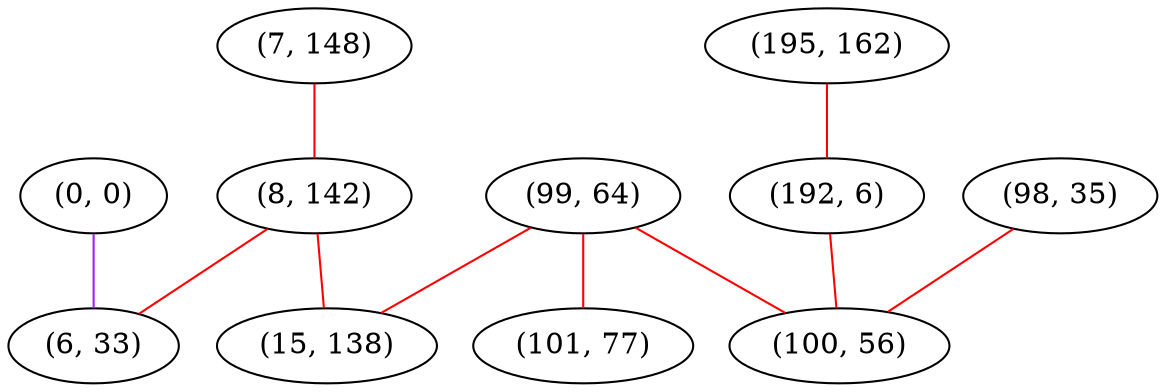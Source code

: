 graph "" {
"(7, 148)";
"(8, 142)";
"(195, 162)";
"(0, 0)";
"(99, 64)";
"(6, 33)";
"(101, 77)";
"(15, 138)";
"(192, 6)";
"(98, 35)";
"(100, 56)";
"(7, 148)" -- "(8, 142)"  [color=red, key=0, weight=1];
"(8, 142)" -- "(6, 33)"  [color=red, key=0, weight=1];
"(8, 142)" -- "(15, 138)"  [color=red, key=0, weight=1];
"(195, 162)" -- "(192, 6)"  [color=red, key=0, weight=1];
"(0, 0)" -- "(6, 33)"  [color=purple, key=0, weight=4];
"(99, 64)" -- "(101, 77)"  [color=red, key=0, weight=1];
"(99, 64)" -- "(15, 138)"  [color=red, key=0, weight=1];
"(99, 64)" -- "(100, 56)"  [color=red, key=0, weight=1];
"(192, 6)" -- "(100, 56)"  [color=red, key=0, weight=1];
"(98, 35)" -- "(100, 56)"  [color=red, key=0, weight=1];
}
